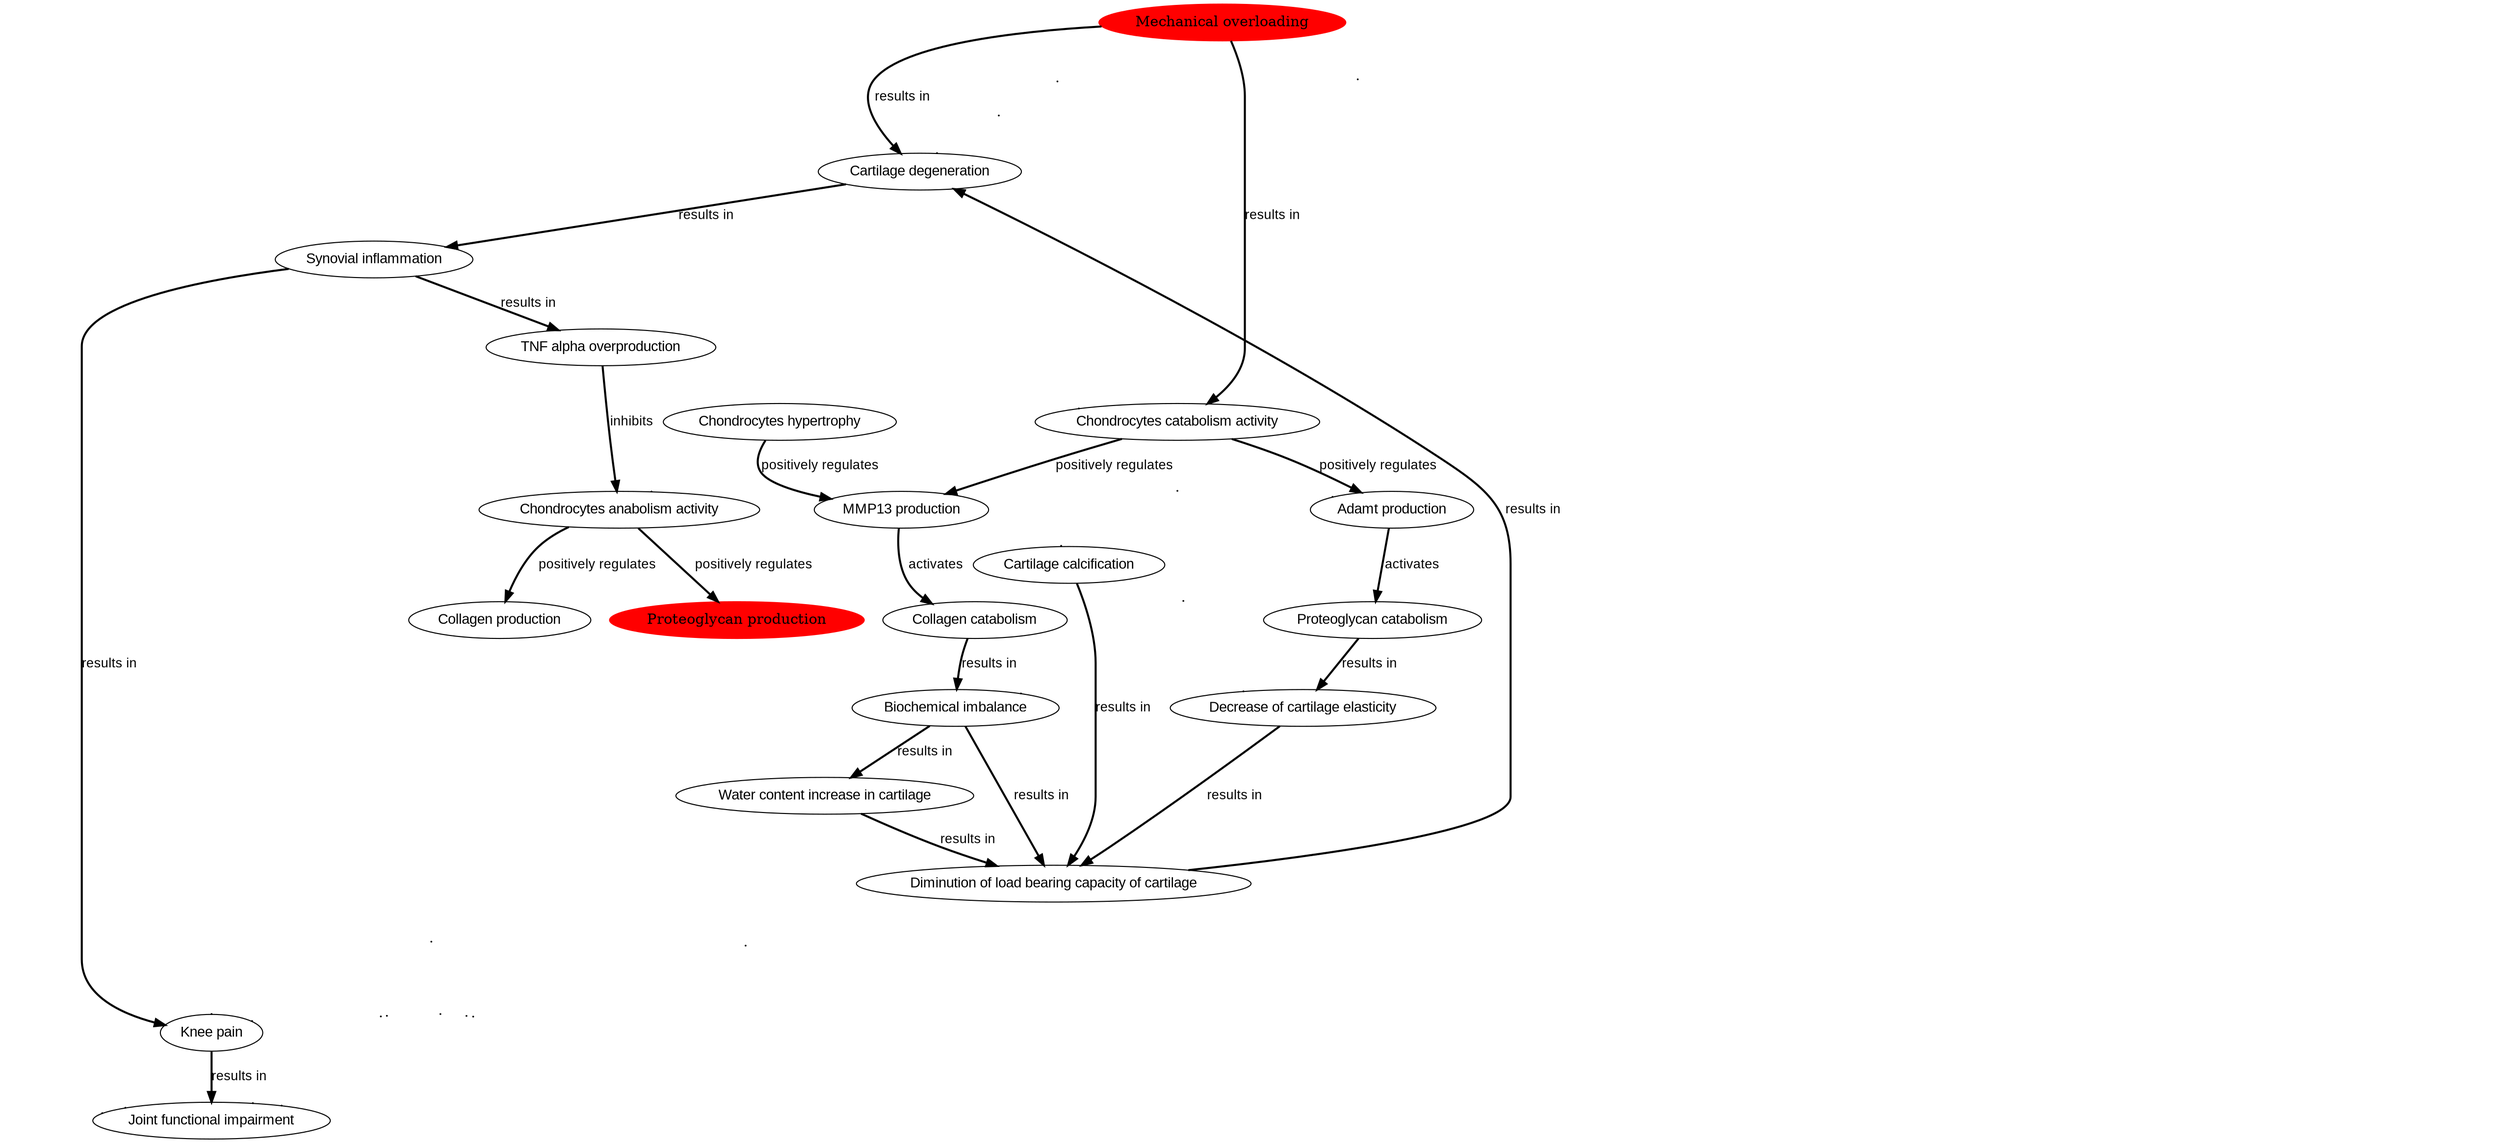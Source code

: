digraph g {
"http://plumdeq.xyz/ontologies/hypothesis/Joint_functional_impairment" [label="Joint functional impairment",shape="ellipse",fontsize=14.0,fontname="Arial"] ;
"http://plumdeq.xyz/ontologies/hypothesis/Mechanical_overloading" [label="Mechanical overloading",shape="ellipse",style="filled",color="red"] ;
"http://plumdeq.xyz/ontologies/hypothesis/Bone_erosion" [label="Bone erosion",style="invisible"] ;
"http://plumdeq.xyz/ontologies/hypothesis/Adamt_production" [label="Adamt production",shape="ellipse",fontsize=14.0,fontname="Arial"] ;
"http://plumdeq.xyz/ontologies/hypothesis/Chondrocytes_catabolism_activity" [label="Chondrocytes catabolism activity",shape="ellipse",fontsize=14.0,fontname="Arial"] ;
"http://plumdeq.xyz/ontologies/hypothesis/TNF_alpha" [label="TNF alpha",style="invisible"] ;
"http://plumdeq.xyz/ontologies/hypothesis/Chondrocytes_hypertrophy" [label="Chondrocytes hypertrophy",shape="ellipse",fontsize=14.0,fontname="Arial"] ;
"http://plumdeq.xyz/ontologies/hypothesis/Osteophyte_formation" [label="Osteophyte formation",style="invisible"] ;
"http://plumdeq.xyz/ontologies/hypothesis/Diminution_of_load_bearing_capacity_of_cartilage" [label="Diminution of load bearing capacity of cartilage",shape="ellipse",fontsize=14.0,fontname="Arial"] ;
"http://plumdeq.xyz/ontologies/hypothesis/TNF_alpha_overproduction" [label="TNF alpha overproduction",shape="ellipse",fontsize=14.0,fontname="Arial"] ;
"http://plumdeq.xyz/ontologies/hypothesis/Cartilage_calcification" [label="Cartilage calcification",shape="ellipse",fontsize=14.0,fontname="Arial"] ;
"http://plumdeq.xyz/ontologies/hypothesis/Collagen_type_II" [label="Collagen type II",style="invisible"] ;
"http://plumdeq.xyz/ontologies/hypothesis/Collagen_production" [label="Collagen production",shape="ellipse",fontsize=14.0,fontname="Arial"] ;
"http://plumdeq.xyz/ontologies/hypothesis/MMP13" [label="MMP13",style="invisible"] ;
"http://plumdeq.xyz/ontologies/hypothesis/Meniscal_tear" [label="Meniscal tear",style="invisible"] ;
"http://plumdeq.xyz/ontologies/hypothesis/Swelling_of_knee" [label="Swelling of knee",style="invisible"] ;
"http://plumdeq.xyz/ontologies/hypothesis/Chondrocytes_anabolism_activity" [label="Chondrocytes anabolism activity",shape="ellipse",fontsize=14.0,fontname="Arial"] ;
"http://plumdeq.xyz/ontologies/hypothesis/Adamt" [label="Adamt",style="invisible"] ;
"http://plumdeq.xyz/ontologies/hypothesis/Chondrocytes" [label="Chondrocytes",style="invisible"] ;
"http://plumdeq.xyz/ontologies/hypothesis/TNF_alpha_production" [label="TNF alpha production",style="invisible"] ;
"http://plumdeq.xyz/ontologies/hypothesis/Water_content_increase_in_cartilage" [label="Water content increase in cartilage",shape="ellipse",fontsize=14.0,fontname="Arial"] ;
"http://plumdeq.xyz/ontologies/hypothesis/Condition" [label="Condition",style="invisible"] ;
"http://plumdeq.xyz/ontologies/hypothesis/Proteoglycan" [label="Proteoglycan",style="invisible"] ;
"http://plumdeq.xyz/ontologies/hypothesis/Synovial_inflammation" [label="Synovial inflammation",shape="ellipse",fontsize=14.0,fontname="Arial"] ;
"http://plumdeq.xyz/ontologies/hypothesis/Continuant" [label="Continuant",style="invisible"] ;
"http://plumdeq.xyz/ontologies/hypothesis/Collagen_catabolism" [label="Collagen catabolism",shape="ellipse",fontsize=14.0,fontname="Arial"] ;
"http://plumdeq.xyz/ontologies/hypothesis/Joint_deformation" [label="Joint deformation",style="invisible"] ;
"http://plumdeq.xyz/ontologies/hypothesis/Occurent" [label="Occurent",style="invisible"] ;
"http://plumdeq.xyz/ontologies/hypothesis/Proteoglycan_catabolism" [label="Proteoglycan catabolism",shape="ellipse",fontsize=14.0,fontname="Arial"] ;
"http://plumdeq.xyz/ontologies/hypothesis/Cartilage_degeneration" [label="Cartilage degeneration",shape="ellipse",fontsize=14.0,fontname="Arial"] ;
"http://plumdeq.xyz/ontologies/hypothesis/Ligamentous_laxity" [label="Ligamentous laxity",style="invisible"] ;
"http://plumdeq.xyz/ontologies/hypothesis/MMP13_production" [label="MMP13 production",shape="ellipse",fontsize=14.0,fontname="Arial"] ;
"http://plumdeq.xyz/ontologies/hypothesis/Biochemical_imbalance" [label="Biochemical imbalance",shape="ellipse",fontsize=14.0,fontname="Arial"] ;
"http://plumdeq.xyz/ontologies/hypothesis/Decrease_of_cartilage_elasticity" [label="Decrease of cartilage elasticity",shape="ellipse",fontsize=14.0,fontname="Arial"] ;
"http://plumdeq.xyz/ontologies/hypothesis/Proteoglycan_production" [label="Proteoglycan production",shape="ellipse",style="filled",color="red"] ;
"http://plumdeq.xyz/ontologies/hypothesis/Knee_pain" [label="Knee pain",shape="ellipse",fontsize=14.0,fontname="Arial"] ;
"http://plumdeq.xyz/ontologies/hypothesis/Chondrocytes_apoptosis" [label="Chondrocytes apoptosis",style="invisible"] ;
"http://plumdeq.xyz/ontologies/hypothesis/Mechanical_overloading" -> "http://plumdeq.xyz/ontologies/hypothesis/Cartilage_degeneration" [label="results in",style="bold",fontsize=13.0,fontname="Arial"] ;
"http://plumdeq.xyz/ontologies/hypothesis/Mechanical_overloading" -> "http://plumdeq.xyz/ontologies/hypothesis/Chondrocytes_apoptosis" [label="",shape="none",arrowhead="dot",arrowsize=0.1,style="invisible"] ;
"http://plumdeq.xyz/ontologies/hypothesis/Mechanical_overloading" -> "http://plumdeq.xyz/ontologies/hypothesis/Meniscal_tear" [label="",shape="none",arrowhead="dot",arrowsize=0.1,style="invisible"] ;
"http://plumdeq.xyz/ontologies/hypothesis/Mechanical_overloading" -> "http://plumdeq.xyz/ontologies/hypothesis/Chondrocytes_catabolism_activity" [label="results in",style="bold",fontsize=13.0,fontname="Arial"] ;
"http://plumdeq.xyz/ontologies/hypothesis/Bone_erosion" -> "http://plumdeq.xyz/ontologies/hypothesis/Joint_deformation" [label="",shape="none",arrowhead="dot",arrowsize=0.1,style="invisible"] ;
"http://plumdeq.xyz/ontologies/hypothesis/Adamt_production" -> "http://plumdeq.xyz/ontologies/hypothesis/Proteoglycan_catabolism" [label="activates",style="bold",fontsize=13.0,fontname="Arial"] ;
"http://plumdeq.xyz/ontologies/hypothesis/Chondrocytes_catabolism_activity" -> "http://plumdeq.xyz/ontologies/hypothesis/TNF_alpha_production" [label="",shape="none",arrowhead="dot",arrowsize=0.1,style="invisible"] ;
"http://plumdeq.xyz/ontologies/hypothesis/Chondrocytes_catabolism_activity" -> "http://plumdeq.xyz/ontologies/hypothesis/Adamt_production" [label="positively regulates",style="bold",fontsize=13.0,fontname="Arial"] ;
"http://plumdeq.xyz/ontologies/hypothesis/Chondrocytes_catabolism_activity" -> "http://plumdeq.xyz/ontologies/hypothesis/MMP13_production" [label="positively regulates",style="bold",fontsize=13.0,fontname="Arial"] ;
"http://plumdeq.xyz/ontologies/hypothesis/Chondrocytes_hypertrophy" -> "http://plumdeq.xyz/ontologies/hypothesis/Chondrocytes_anabolism_activity" [label="",shape="none",arrowhead="dot",arrowsize=0.1,style="invisible"] ;
"http://plumdeq.xyz/ontologies/hypothesis/Chondrocytes_hypertrophy" -> "http://plumdeq.xyz/ontologies/hypothesis/Osteophyte_formation" [label="",shape="none",arrowhead="dot",arrowsize=0.1,style="invisible"] ;
"http://plumdeq.xyz/ontologies/hypothesis/Chondrocytes_hypertrophy" -> "http://plumdeq.xyz/ontologies/hypothesis/Adamt_production" [label="",shape="none",arrowhead="dot",arrowsize=0.1,style="invisible"] ;
"http://plumdeq.xyz/ontologies/hypothesis/Chondrocytes_hypertrophy" -> "http://plumdeq.xyz/ontologies/hypothesis/MMP13_production" [label="positively regulates",style="bold",fontsize=13.0,fontname="Arial"] ;
"http://plumdeq.xyz/ontologies/hypothesis/Chondrocytes_hypertrophy" -> "http://plumdeq.xyz/ontologies/hypothesis/Cartilage_calcification" [label="",shape="none",arrowhead="dot",arrowsize=0.1,style="invisible"] ;
"http://plumdeq.xyz/ontologies/hypothesis/Osteophyte_formation" -> "http://plumdeq.xyz/ontologies/hypothesis/Joint_deformation" [label="",shape="none",arrowhead="dot",arrowsize=0.1,style="invisible"] ;
"http://plumdeq.xyz/ontologies/hypothesis/Osteophyte_formation" -> "http://plumdeq.xyz/ontologies/hypothesis/Knee_pain" [label="",shape="none",arrowhead="dot",arrowsize=0.1,style="invisible"] ;
"http://plumdeq.xyz/ontologies/hypothesis/Diminution_of_load_bearing_capacity_of_cartilage" -> "http://plumdeq.xyz/ontologies/hypothesis/Cartilage_degeneration" [label="results in",style="bold",fontsize=13.0,fontname="Arial"] ;
"http://plumdeq.xyz/ontologies/hypothesis/Diminution_of_load_bearing_capacity_of_cartilage" -> "http://plumdeq.xyz/ontologies/hypothesis/Bone_erosion" [label="",shape="none",arrowhead="dot",arrowsize=0.1,style="invisible"] ;
"http://plumdeq.xyz/ontologies/hypothesis/TNF_alpha_overproduction" -> "http://plumdeq.xyz/ontologies/hypothesis/Chondrocytes_anabolism_activity" [label="inhibits",style="bold",fontsize=13.0,fontname="Arial"] ;
"http://plumdeq.xyz/ontologies/hypothesis/TNF_alpha_overproduction" -> "http://plumdeq.xyz/ontologies/hypothesis/Chondrocytes_catabolism_activity" [label="",shape="none",arrowhead="dot",arrowsize=0.1,style="invisible"] ;
"http://plumdeq.xyz/ontologies/hypothesis/Cartilage_calcification" -> "http://plumdeq.xyz/ontologies/hypothesis/Diminution_of_load_bearing_capacity_of_cartilage" [label="results in",style="bold",fontsize=13.0,fontname="Arial"] ;
"http://plumdeq.xyz/ontologies/hypothesis/Meniscal_tear" -> "http://plumdeq.xyz/ontologies/hypothesis/Cartilage_degeneration" [label="",shape="none",arrowhead="dot",arrowsize=0.1,style="invisible"] ;
"http://plumdeq.xyz/ontologies/hypothesis/Meniscal_tear" -> "http://plumdeq.xyz/ontologies/hypothesis/Joint_functional_impairment" [label="",shape="none",arrowhead="dot",arrowsize=0.1,style="invisible"] ;
"http://plumdeq.xyz/ontologies/hypothesis/Swelling_of_knee" -> "http://plumdeq.xyz/ontologies/hypothesis/Joint_functional_impairment" [label="",shape="none",arrowhead="dot",arrowsize=0.1,style="invisible"] ;
"http://plumdeq.xyz/ontologies/hypothesis/Swelling_of_knee" -> "http://plumdeq.xyz/ontologies/hypothesis/Joint_deformation" [label="",shape="none",arrowhead="dot",arrowsize=0.1,style="invisible"] ;
"http://plumdeq.xyz/ontologies/hypothesis/Chondrocytes_anabolism_activity" -> "http://plumdeq.xyz/ontologies/hypothesis/Collagen_production" [label="positively regulates",style="bold",fontsize=13.0,fontname="Arial"] ;
"http://plumdeq.xyz/ontologies/hypothesis/Chondrocytes_anabolism_activity" -> "http://plumdeq.xyz/ontologies/hypothesis/Proteoglycan_production" [label="positively regulates",style="bold",fontsize=13.0,fontname="Arial"] ;
"http://plumdeq.xyz/ontologies/hypothesis/TNF_alpha_production" -> "http://plumdeq.xyz/ontologies/hypothesis/TNF_alpha" [label="",shape="none",arrowhead="dot",arrowsize=0.1,style="invisible"] ;
"http://plumdeq.xyz/ontologies/hypothesis/Water_content_increase_in_cartilage" -> "http://plumdeq.xyz/ontologies/hypothesis/Diminution_of_load_bearing_capacity_of_cartilage" [label="results in",style="bold",fontsize=13.0,fontname="Arial"] ;
"http://plumdeq.xyz/ontologies/hypothesis/Synovial_inflammation" -> "http://plumdeq.xyz/ontologies/hypothesis/Joint_deformation" [label="",shape="none",arrowhead="dot",arrowsize=0.1,style="invisible"] ;
"http://plumdeq.xyz/ontologies/hypothesis/Synovial_inflammation" -> "http://plumdeq.xyz/ontologies/hypothesis/TNF_alpha_overproduction" [label="results in",style="bold",fontsize=13.0,fontname="Arial"] ;
"http://plumdeq.xyz/ontologies/hypothesis/Synovial_inflammation" -> "http://plumdeq.xyz/ontologies/hypothesis/Knee_pain" [label="results in",style="bold",fontsize=13.0,fontname="Arial"] ;
"http://plumdeq.xyz/ontologies/hypothesis/Collagen_catabolism" -> "http://plumdeq.xyz/ontologies/hypothesis/Biochemical_imbalance" [label="results in",style="bold",fontsize=13.0,fontname="Arial"] ;
"http://plumdeq.xyz/ontologies/hypothesis/Collagen_catabolism" -> "http://plumdeq.xyz/ontologies/hypothesis/Decrease_of_cartilage_elasticity" [label="",shape="none",arrowhead="dot",arrowsize=0.1,style="invisible"] ;
"http://plumdeq.xyz/ontologies/hypothesis/Joint_deformation" -> "http://plumdeq.xyz/ontologies/hypothesis/Joint_functional_impairment" [label="",shape="none",arrowhead="dot",arrowsize=0.1,style="invisible"] ;
"http://plumdeq.xyz/ontologies/hypothesis/Proteoglycan_catabolism" -> "http://plumdeq.xyz/ontologies/hypothesis/Biochemical_imbalance" [label="",shape="none",arrowhead="dot",arrowsize=0.1,style="invisible"] ;
"http://plumdeq.xyz/ontologies/hypothesis/Proteoglycan_catabolism" -> "http://plumdeq.xyz/ontologies/hypothesis/Decrease_of_cartilage_elasticity" [label="results in",style="bold",fontsize=13.0,fontname="Arial"] ;
"http://plumdeq.xyz/ontologies/hypothesis/Cartilage_degeneration" -> "http://plumdeq.xyz/ontologies/hypothesis/Joint_functional_impairment" [label="",shape="none",arrowhead="dot",arrowsize=0.1,style="invisible"] ;
"http://plumdeq.xyz/ontologies/hypothesis/Cartilage_degeneration" -> "http://plumdeq.xyz/ontologies/hypothesis/Synovial_inflammation" [label="results in",style="bold",fontsize=13.0,fontname="Arial"] ;
"http://plumdeq.xyz/ontologies/hypothesis/Cartilage_degeneration" -> "http://plumdeq.xyz/ontologies/hypothesis/Meniscal_tear" [label="",shape="none",arrowhead="dot",arrowsize=0.1,style="invisible"] ;
"http://plumdeq.xyz/ontologies/hypothesis/Ligamentous_laxity" -> "http://plumdeq.xyz/ontologies/hypothesis/Joint_deformation" [label="",shape="none",arrowhead="dot",arrowsize=0.1,style="invisible"] ;
"http://plumdeq.xyz/ontologies/hypothesis/Ligamentous_laxity" -> "http://plumdeq.xyz/ontologies/hypothesis/Knee_pain" [label="",shape="none",arrowhead="dot",arrowsize=0.1,style="invisible"] ;
"http://plumdeq.xyz/ontologies/hypothesis/MMP13_production" -> "http://plumdeq.xyz/ontologies/hypothesis/Collagen_catabolism" [label="activates",style="bold",fontsize=13.0,fontname="Arial"] ;
"http://plumdeq.xyz/ontologies/hypothesis/Biochemical_imbalance" -> "http://plumdeq.xyz/ontologies/hypothesis/Water_content_increase_in_cartilage" [label="results in",style="bold",fontsize=13.0,fontname="Arial"] ;
"http://plumdeq.xyz/ontologies/hypothesis/Biochemical_imbalance" -> "http://plumdeq.xyz/ontologies/hypothesis/Diminution_of_load_bearing_capacity_of_cartilage" [label="results in",style="bold",fontsize=13.0,fontname="Arial"] ;
"http://plumdeq.xyz/ontologies/hypothesis/Decrease_of_cartilage_elasticity" -> "http://plumdeq.xyz/ontologies/hypothesis/Diminution_of_load_bearing_capacity_of_cartilage" [label="results in",style="bold",fontsize=13.0,fontname="Arial"] ;
"http://plumdeq.xyz/ontologies/hypothesis/Knee_pain" -> "http://plumdeq.xyz/ontologies/hypothesis/Joint_functional_impairment" [label="results in",style="bold",fontsize=13.0,fontname="Arial"] ;
}
